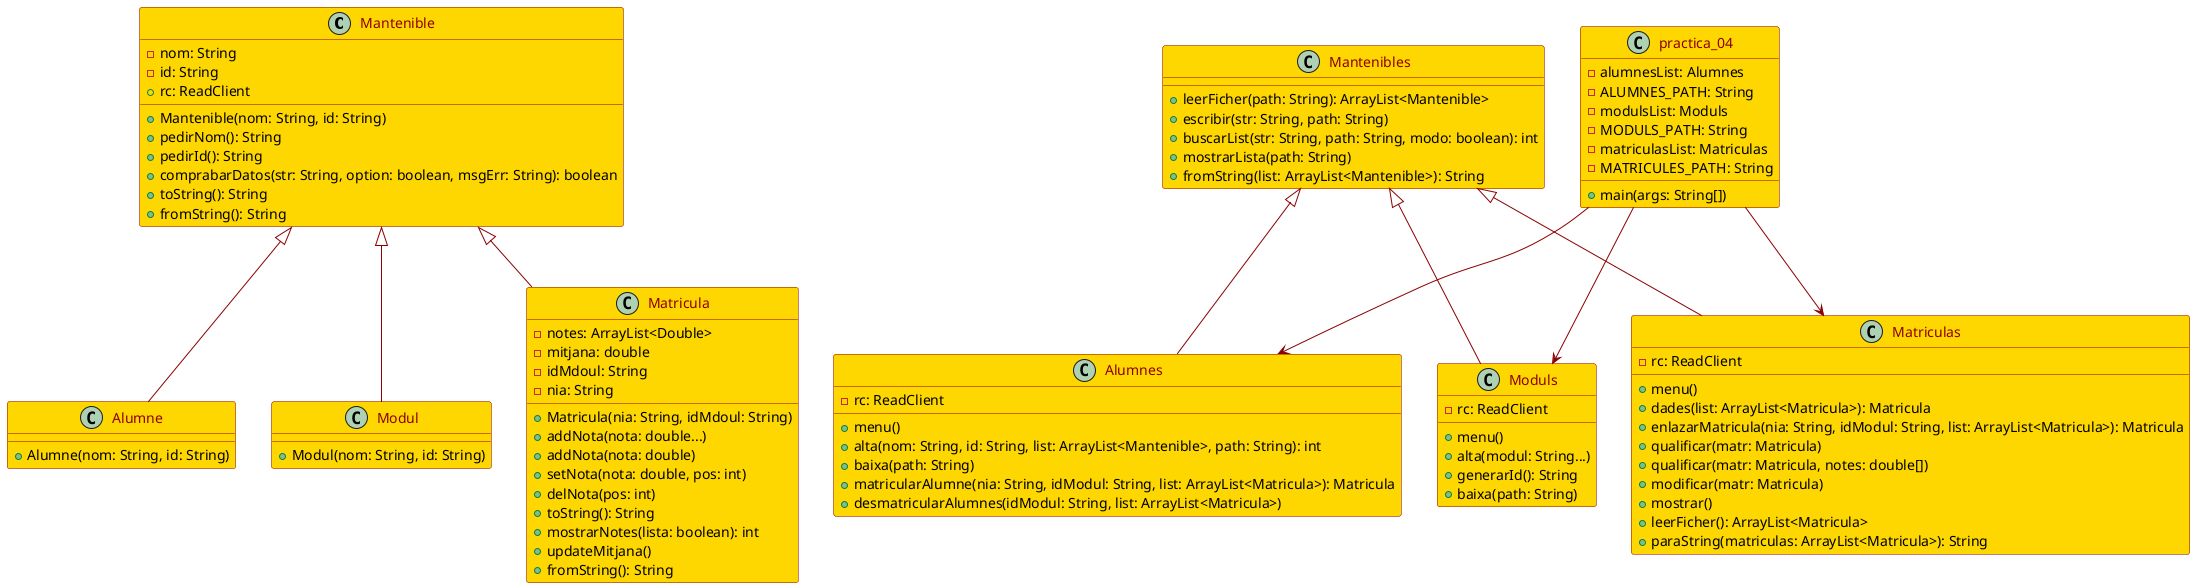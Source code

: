 @startuml

!define classBackgroundColor #FFD700
!define abstractClassBackgroundColor #F0E68C

skinparam class {
    BackgroundColor classBackgroundColor
    BorderColor #8B0000
    ArrowColor #8B0000
    FontColor #8B0000
}

skinparam abstractclass {
    BackgroundColor abstractClassBackgroundColor
    BorderColor #8B0000
    ArrowColor #8B0000
    FontColor #8B0000
}

class Mantenible {
    - nom: String
    - id: String
    + rc: ReadClient
    + Mantenible(nom: String, id: String)
    + pedirNom(): String
    + pedirId(): String
    + comprabarDatos(str: String, option: boolean, msgErr: String): boolean
    + toString(): String
    + fromString(): String
}

class Alumne {
    + Alumne(nom: String, id: String)
}

class Modul {
    + Modul(nom: String, id: String)
}

class Matricula {
    - notes: ArrayList<Double>
    - mitjana: double
    - idMdoul: String
    - nia: String
    + Matricula(nia: String, idMdoul: String)
    + addNota(nota: double...)
    + addNota(nota: double)
    + setNota(nota: double, pos: int)
    + delNota(pos: int)
    + toString(): String
    + mostrarNotes(lista: boolean): int
    + updateMitjana()
    + fromString(): String
}

class Mantenibles {
    + leerFicher(path: String): ArrayList<Mantenible>
    + escribir(str: String, path: String)
    + buscarList(str: String, path: String, modo: boolean): int
    + mostrarLista(path: String)
    + fromString(list: ArrayList<Mantenible>): String
}

class Alumnes {
    - rc: ReadClient
    + menu()
    + alta(nom: String, id: String, list: ArrayList<Mantenible>, path: String): int
    + baixa(path: String)
    + matricularAlumne(nia: String, idModul: String, list: ArrayList<Matricula>): Matricula
    + desmatricularAlumnes(idModul: String, list: ArrayList<Matricula>)
}

class Moduls {
    - rc: ReadClient
    + menu()
    + alta(modul: String...)
    + generarId(): String
    + baixa(path: String)
}

class Matriculas {
    - rc: ReadClient
    + menu()
    + dades(list: ArrayList<Matricula>): Matricula
    + enlazarMatricula(nia: String, idModul: String, list: ArrayList<Matricula>): Matricula
    + qualificar(matr: Matricula)
    + qualificar(matr: Matricula, notes: double[])
    + modificar(matr: Matricula)
    + mostrar()
    + leerFicher(): ArrayList<Matricula>
    + paraString(matriculas: ArrayList<Matricula>): String
}

class practica_04 {
    - alumnesList: Alumnes
    - ALUMNES_PATH: String
    - modulsList: Moduls
    - MODULS_PATH: String
    - matriculasList: Matriculas
    - MATRICULES_PATH: String
    + main(args: String[])
}

Mantenible <|-- Alumne
Mantenible <|-- Modul
Mantenible <|-- Matricula
Mantenibles <|-- Alumnes
Mantenibles <|-- Moduls
Mantenibles <|-- Matriculas

practica_04 -down-> Alumnes
practica_04 -down-> Moduls
practica_04 -down-> Matriculas

@enduml
